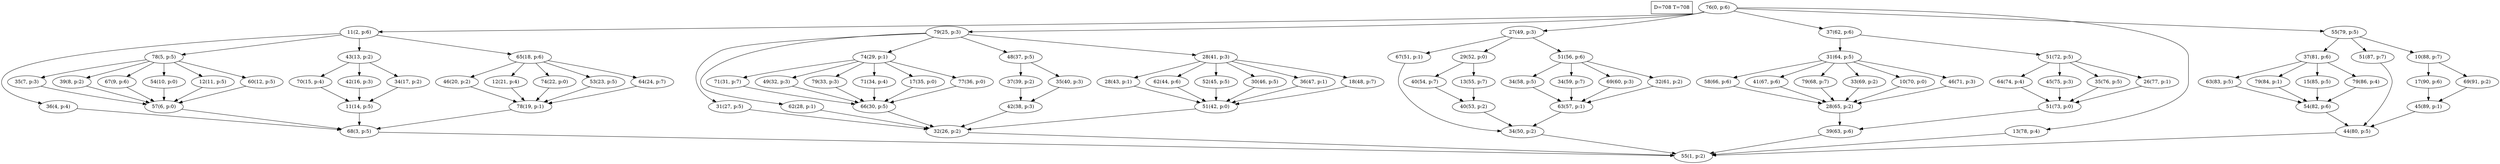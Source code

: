 digraph Task {
i [shape=box, label="D=708 T=708"]; 
0 [label="76(0, p:6)"];
1 [label="55(1, p:2)"];
2 [label="11(2, p:6)"];
3 [label="68(3, p:5)"];
4 [label="36(4, p:4)"];
5 [label="78(5, p:5)"];
6 [label="57(6, p:0)"];
7 [label="35(7, p:3)"];
8 [label="39(8, p:2)"];
9 [label="67(9, p:6)"];
10 [label="54(10, p:0)"];
11 [label="12(11, p:5)"];
12 [label="60(12, p:5)"];
13 [label="43(13, p:2)"];
14 [label="11(14, p:5)"];
15 [label="70(15, p:4)"];
16 [label="42(16, p:3)"];
17 [label="34(17, p:2)"];
18 [label="65(18, p:6)"];
19 [label="78(19, p:1)"];
20 [label="46(20, p:2)"];
21 [label="12(21, p:4)"];
22 [label="74(22, p:0)"];
23 [label="53(23, p:5)"];
24 [label="64(24, p:7)"];
25 [label="79(25, p:3)"];
26 [label="32(26, p:2)"];
27 [label="31(27, p:5)"];
28 [label="62(28, p:1)"];
29 [label="74(29, p:1)"];
30 [label="66(30, p:5)"];
31 [label="71(31, p:7)"];
32 [label="49(32, p:3)"];
33 [label="79(33, p:3)"];
34 [label="71(34, p:4)"];
35 [label="17(35, p:0)"];
36 [label="77(36, p:0)"];
37 [label="48(37, p:5)"];
38 [label="42(38, p:3)"];
39 [label="37(39, p:2)"];
40 [label="35(40, p:3)"];
41 [label="28(41, p:3)"];
42 [label="51(42, p:0)"];
43 [label="28(43, p:1)"];
44 [label="62(44, p:6)"];
45 [label="52(45, p:5)"];
46 [label="30(46, p:5)"];
47 [label="36(47, p:1)"];
48 [label="18(48, p:7)"];
49 [label="27(49, p:3)"];
50 [label="34(50, p:2)"];
51 [label="67(51, p:1)"];
52 [label="29(52, p:0)"];
53 [label="40(53, p:2)"];
54 [label="40(54, p:7)"];
55 [label="13(55, p:7)"];
56 [label="51(56, p:6)"];
57 [label="63(57, p:1)"];
58 [label="34(58, p:5)"];
59 [label="34(59, p:7)"];
60 [label="69(60, p:3)"];
61 [label="32(61, p:2)"];
62 [label="37(62, p:6)"];
63 [label="39(63, p:6)"];
64 [label="31(64, p:5)"];
65 [label="28(65, p:2)"];
66 [label="58(66, p:6)"];
67 [label="41(67, p:6)"];
68 [label="79(68, p:7)"];
69 [label="33(69, p:2)"];
70 [label="10(70, p:0)"];
71 [label="46(71, p:3)"];
72 [label="51(72, p:5)"];
73 [label="51(73, p:0)"];
74 [label="64(74, p:4)"];
75 [label="45(75, p:3)"];
76 [label="35(76, p:5)"];
77 [label="26(77, p:1)"];
78 [label="13(78, p:4)"];
79 [label="55(79, p:5)"];
80 [label="44(80, p:5)"];
81 [label="37(81, p:6)"];
82 [label="54(82, p:6)"];
83 [label="63(83, p:5)"];
84 [label="79(84, p:1)"];
85 [label="15(85, p:5)"];
86 [label="79(86, p:4)"];
87 [label="51(87, p:7)"];
88 [label="10(88, p:7)"];
89 [label="45(89, p:1)"];
90 [label="17(90, p:6)"];
91 [label="69(91, p:2)"];
0 -> 2;
0 -> 25;
0 -> 49;
0 -> 62;
0 -> 78;
0 -> 79;
2 -> 4;
2 -> 5;
2 -> 13;
2 -> 18;
3 -> 1;
4 -> 3;
5 -> 7;
5 -> 8;
5 -> 9;
5 -> 10;
5 -> 11;
5 -> 12;
6 -> 3;
7 -> 6;
8 -> 6;
9 -> 6;
10 -> 6;
11 -> 6;
12 -> 6;
13 -> 15;
13 -> 16;
13 -> 17;
14 -> 3;
15 -> 14;
16 -> 14;
17 -> 14;
18 -> 20;
18 -> 21;
18 -> 22;
18 -> 23;
18 -> 24;
19 -> 3;
20 -> 19;
21 -> 19;
22 -> 19;
23 -> 19;
24 -> 19;
25 -> 27;
25 -> 28;
25 -> 29;
25 -> 37;
25 -> 41;
26 -> 1;
27 -> 26;
28 -> 26;
29 -> 31;
29 -> 32;
29 -> 33;
29 -> 34;
29 -> 35;
29 -> 36;
30 -> 26;
31 -> 30;
32 -> 30;
33 -> 30;
34 -> 30;
35 -> 30;
36 -> 30;
37 -> 39;
37 -> 40;
38 -> 26;
39 -> 38;
40 -> 38;
41 -> 43;
41 -> 44;
41 -> 45;
41 -> 46;
41 -> 47;
41 -> 48;
42 -> 26;
43 -> 42;
44 -> 42;
45 -> 42;
46 -> 42;
47 -> 42;
48 -> 42;
49 -> 51;
49 -> 52;
49 -> 56;
50 -> 1;
51 -> 50;
52 -> 54;
52 -> 55;
53 -> 50;
54 -> 53;
55 -> 53;
56 -> 58;
56 -> 59;
56 -> 60;
56 -> 61;
57 -> 50;
58 -> 57;
59 -> 57;
60 -> 57;
61 -> 57;
62 -> 64;
62 -> 72;
63 -> 1;
64 -> 66;
64 -> 67;
64 -> 68;
64 -> 69;
64 -> 70;
64 -> 71;
65 -> 63;
66 -> 65;
67 -> 65;
68 -> 65;
69 -> 65;
70 -> 65;
71 -> 65;
72 -> 74;
72 -> 75;
72 -> 76;
72 -> 77;
73 -> 63;
74 -> 73;
75 -> 73;
76 -> 73;
77 -> 73;
78 -> 1;
79 -> 81;
79 -> 87;
79 -> 88;
80 -> 1;
81 -> 83;
81 -> 84;
81 -> 85;
81 -> 86;
82 -> 80;
83 -> 82;
84 -> 82;
85 -> 82;
86 -> 82;
87 -> 80;
88 -> 90;
88 -> 91;
89 -> 80;
90 -> 89;
91 -> 89;
}